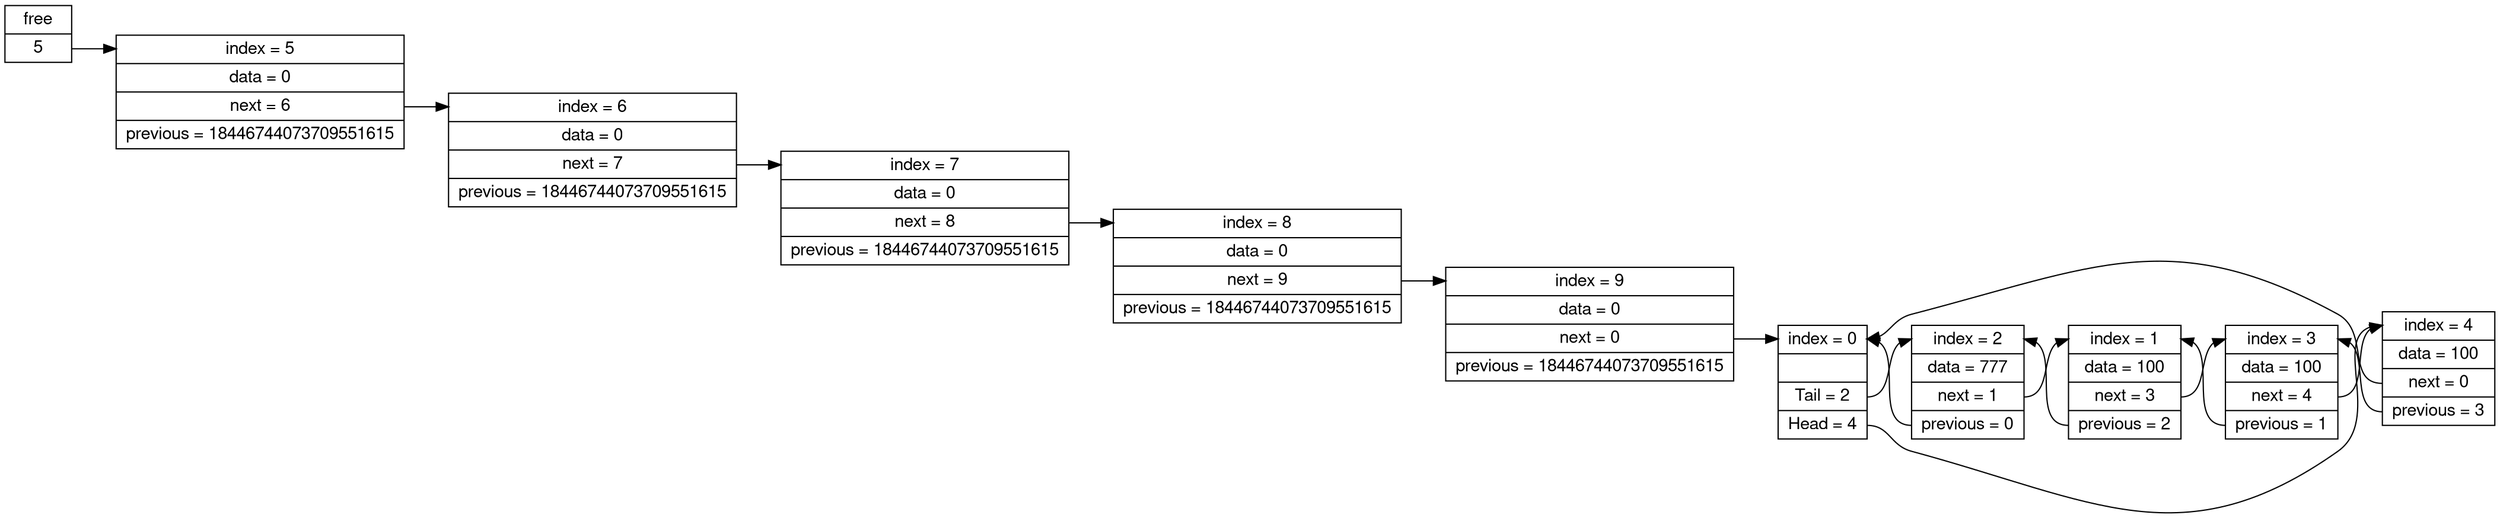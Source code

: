 digraph {
fontname="Helvetica,Arial,sans-serif"
node [fontname="Helvetica,Arial,sans-serif"]
graph [
rankdir = "LR"
];
"node-1" [
label = "<f0> free| <f1> 5"
shape = "record"
];"node0" [
label = "<f0> index = 0| <f1> | <f2> Tail = 2| <f3> Head = 4"
shape = "record"
];"node1" [
label = "<f0> index = 1| <f1> data = 100| <f2> next = 3| <f3> previous = 2"
shape = "record"
];"node2" [
label = "<f0> index = 2| <f1> data = 777| <f2> next = 1| <f3> previous = 0"
shape = "record"
];"node3" [
label = "<f0> index = 3| <f1> data = 100| <f2> next = 4| <f3> previous = 1"
shape = "record"
];"node4" [
label = "<f0> index = 4| <f1> data = 100| <f2> next = 0| <f3> previous = 3"
shape = "record"
];"node5" [
label = "<f0> index = 5| <f1> data = 0| <f2> next = 6| <f3> previous = 18446744073709551615"
shape = "record"
];"node6" [
label = "<f0> index = 6| <f1> data = 0| <f2> next = 7| <f3> previous = 18446744073709551615"
shape = "record"
];"node7" [
label = "<f0> index = 7| <f1> data = 0| <f2> next = 8| <f3> previous = 18446744073709551615"
shape = "record"
];"node8" [
label = "<f0> index = 8| <f1> data = 0| <f2> next = 9| <f3> previous = 18446744073709551615"
shape = "record"
];"node9" [
label = "<f0> index = 9| <f1> data = 0| <f2> next = 0| <f3> previous = 18446744073709551615"
shape = "record"
];"node0":f2 -> "node2":f0
"node0":f3 -> "node4":f0
"node1":f2 -> "node3":f0
"node1":f3 -> "node2":f0
"node2":f2 -> "node1":f0
"node2":f3 -> "node0":f0
"node3":f2 -> "node4":f0
"node3":f3 -> "node1":f0
"node4":f2 -> "node0":f0
"node4":f3 -> "node3":f0
"node5":f2 -> "node6":f0
"node6":f2 -> "node7":f0
"node7":f2 -> "node8":f0
"node8":f2 -> "node9":f0
"node9":f2 -> "node0":f0
"node-1":f1 -> "node5":f0
}